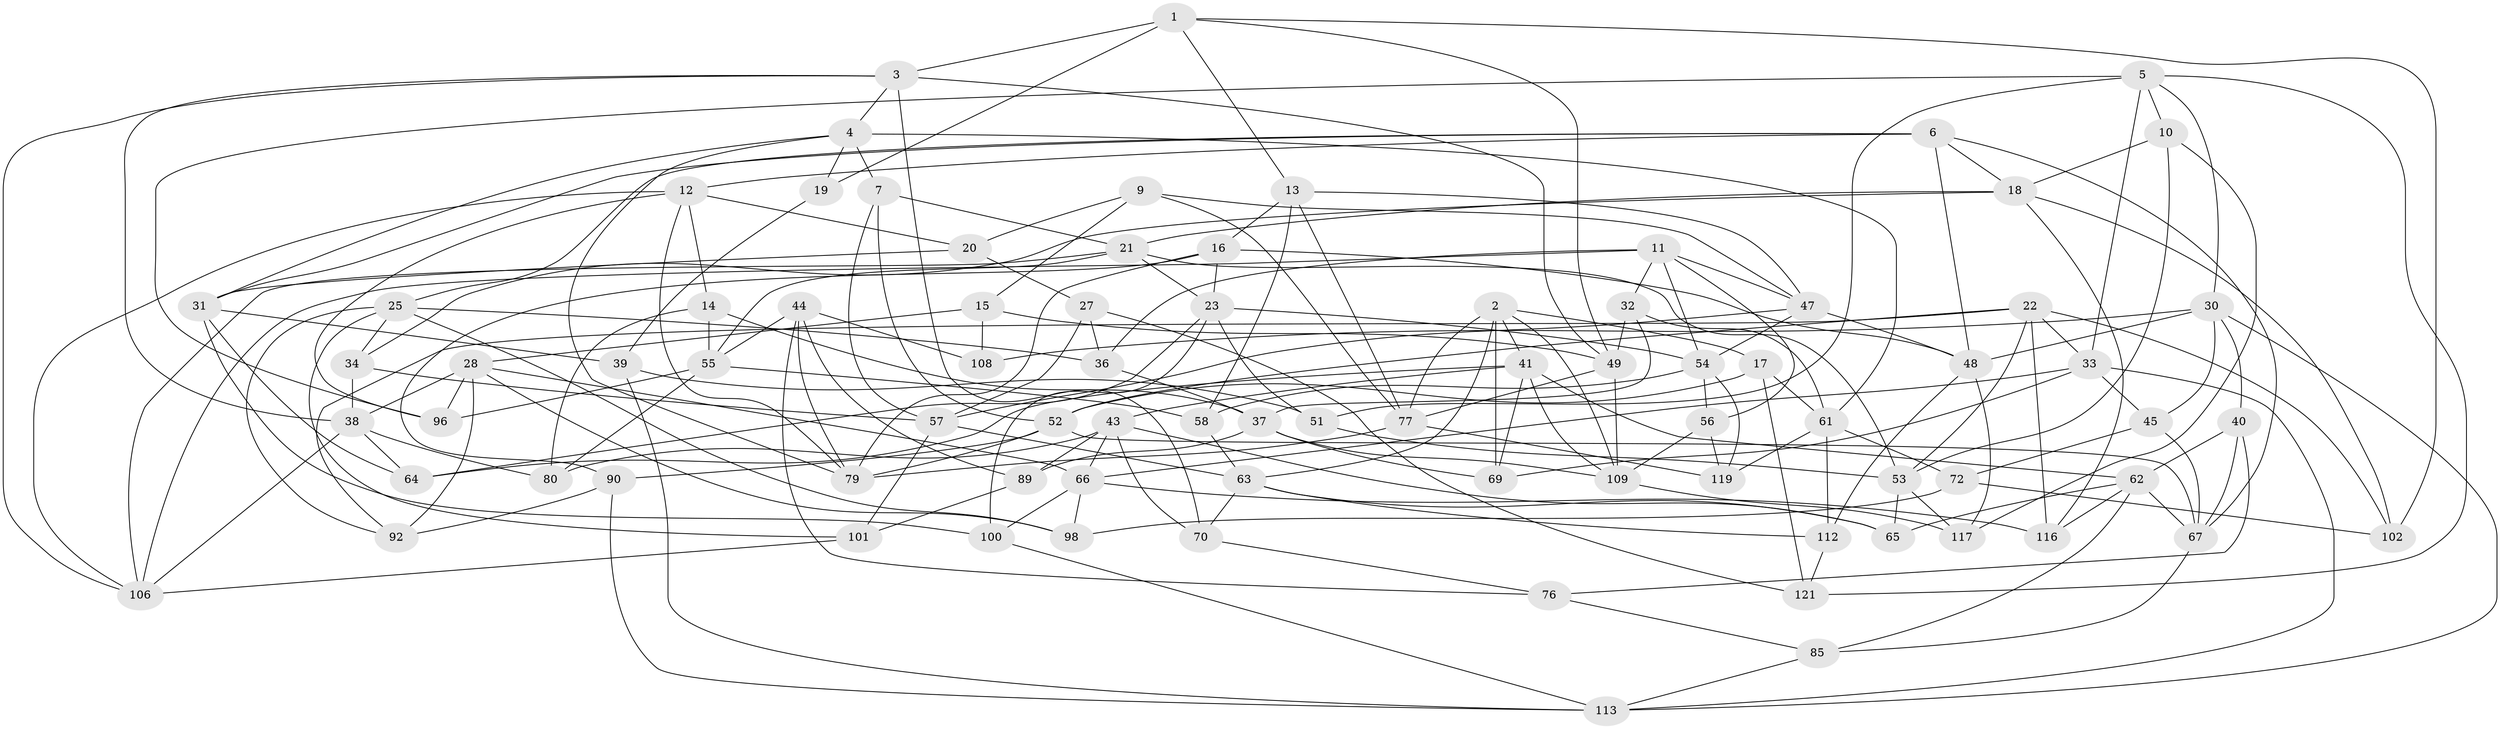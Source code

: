 // original degree distribution, {4: 1.0}
// Generated by graph-tools (version 1.1) at 2025/11/02/27/25 16:11:45]
// undirected, 82 vertices, 203 edges
graph export_dot {
graph [start="1"]
  node [color=gray90,style=filled];
  1 [super="+29"];
  2 [super="+26"];
  3 [super="+83"];
  4 [super="+111"];
  5 [super="+87"];
  6 [super="+8"];
  7;
  9;
  10;
  11 [super="+60"];
  12 [super="+35"];
  13 [super="+110"];
  14;
  15;
  16 [super="+107"];
  17;
  18 [super="+97"];
  19;
  20;
  21 [super="+81"];
  22 [super="+24"];
  23 [super="+105"];
  25 [super="+73"];
  27;
  28 [super="+46"];
  30 [super="+71"];
  31 [super="+42"];
  32;
  33 [super="+50"];
  34;
  36;
  37 [super="+59"];
  38 [super="+124"];
  39;
  40;
  41 [super="+94"];
  43 [super="+82"];
  44 [super="+68"];
  45;
  47 [super="+75"];
  48 [super="+103"];
  49 [super="+84"];
  51;
  52 [super="+99"];
  53 [super="+74"];
  54 [super="+88"];
  55 [super="+123"];
  56;
  57 [super="+95"];
  58;
  61 [super="+86"];
  62 [super="+120"];
  63 [super="+91"];
  64;
  65;
  66 [super="+93"];
  67 [super="+78"];
  69;
  70;
  72;
  76;
  77 [super="+122"];
  79 [super="+104"];
  80;
  85;
  89;
  90;
  92;
  96;
  98;
  100;
  101;
  102;
  106 [super="+115"];
  108;
  109 [super="+118"];
  112;
  113 [super="+114"];
  116;
  117;
  119;
  121;
  1 -- 13;
  1 -- 102;
  1 -- 19 [weight=2];
  1 -- 3;
  1 -- 49;
  2 -- 77;
  2 -- 109;
  2 -- 41;
  2 -- 17;
  2 -- 69;
  2 -- 63;
  3 -- 70;
  3 -- 49;
  3 -- 4;
  3 -- 38;
  3 -- 106;
  4 -- 19;
  4 -- 7;
  4 -- 61;
  4 -- 79;
  4 -- 31;
  5 -- 96;
  5 -- 10;
  5 -- 121;
  5 -- 33;
  5 -- 51;
  5 -- 30;
  6 -- 48;
  6 -- 25;
  6 -- 67;
  6 -- 18;
  6 -- 12;
  6 -- 31;
  7 -- 57;
  7 -- 52;
  7 -- 21;
  9 -- 15;
  9 -- 20;
  9 -- 77;
  9 -- 47;
  10 -- 18;
  10 -- 117;
  10 -- 53;
  11 -- 54;
  11 -- 32;
  11 -- 47;
  11 -- 56;
  11 -- 106;
  11 -- 36;
  12 -- 106;
  12 -- 96;
  12 -- 20;
  12 -- 14;
  12 -- 79;
  13 -- 58;
  13 -- 16 [weight=2];
  13 -- 77;
  13 -- 47;
  14 -- 80;
  14 -- 55;
  14 -- 37;
  15 -- 108;
  15 -- 49;
  15 -- 28;
  16 -- 90;
  16 -- 23;
  16 -- 48;
  16 -- 79;
  17 -- 121;
  17 -- 61;
  17 -- 52;
  18 -- 21;
  18 -- 34;
  18 -- 116;
  18 -- 102;
  19 -- 39;
  20 -- 27;
  20 -- 31;
  21 -- 55;
  21 -- 23;
  21 -- 53;
  21 -- 106;
  22 -- 53;
  22 -- 52;
  22 -- 33;
  22 -- 102;
  22 -- 116;
  22 -- 92;
  23 -- 64;
  23 -- 54;
  23 -- 51;
  23 -- 100;
  25 -- 36;
  25 -- 101;
  25 -- 34;
  25 -- 92;
  25 -- 98;
  27 -- 36;
  27 -- 121;
  27 -- 57;
  28 -- 66;
  28 -- 92;
  28 -- 38;
  28 -- 96;
  28 -- 98;
  30 -- 108;
  30 -- 48;
  30 -- 40;
  30 -- 113;
  30 -- 45;
  31 -- 39;
  31 -- 64;
  31 -- 100;
  32 -- 61;
  32 -- 37;
  32 -- 49;
  33 -- 45;
  33 -- 66;
  33 -- 69;
  33 -- 113;
  34 -- 38;
  34 -- 57;
  36 -- 37;
  37 -- 109;
  37 -- 89;
  37 -- 69;
  38 -- 64;
  38 -- 80;
  38 -- 106;
  39 -- 51;
  39 -- 113;
  40 -- 62;
  40 -- 76;
  40 -- 67;
  41 -- 64;
  41 -- 69;
  41 -- 43;
  41 -- 109;
  41 -- 62;
  43 -- 66;
  43 -- 89;
  43 -- 80;
  43 -- 65;
  43 -- 70;
  44 -- 55;
  44 -- 108 [weight=2];
  44 -- 76;
  44 -- 89;
  44 -- 79;
  45 -- 72;
  45 -- 67;
  47 -- 54;
  47 -- 57;
  47 -- 48;
  48 -- 112;
  48 -- 117;
  49 -- 109;
  49 -- 77;
  51 -- 53;
  52 -- 90;
  52 -- 67;
  52 -- 79;
  53 -- 117;
  53 -- 65;
  54 -- 56;
  54 -- 58;
  54 -- 119;
  55 -- 58;
  55 -- 80;
  55 -- 96;
  56 -- 109;
  56 -- 119;
  57 -- 101;
  57 -- 63;
  58 -- 63;
  61 -- 72;
  61 -- 112;
  61 -- 119;
  62 -- 65;
  62 -- 85;
  62 -- 67;
  62 -- 116;
  63 -- 65;
  63 -- 70;
  63 -- 112;
  66 -- 116;
  66 -- 100;
  66 -- 98;
  67 -- 85;
  70 -- 76;
  72 -- 98;
  72 -- 102;
  76 -- 85;
  77 -- 119;
  77 -- 79;
  85 -- 113;
  89 -- 101;
  90 -- 92;
  90 -- 113;
  100 -- 113;
  101 -- 106;
  109 -- 117;
  112 -- 121;
}
